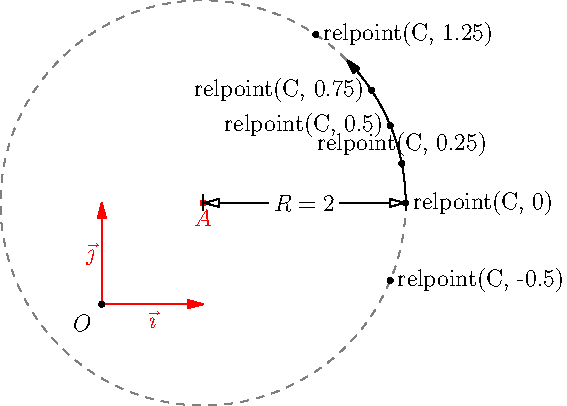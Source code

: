 import geometry;
size(10cm,0);

// currentcoordsys=cartesiansystem((1,2), i=(1,0.5), j=(-0.5,.75));
show(currentcoordsys, xpen=invisible);

point A=(1,1);
dot("$A$", A, S, red);

arc C=arc(circle(A, 2), 0, 45);
draw(C, Arrow);

/*<asyxml><view file="modules/geometry.asy" type="real" signature="degrees(arc)"/></asyxml>*/
write(degrees(C)); // Output is 225

draw(complementary(C), grey+dashed);
distance("$R=2$",A,point(C,0),0);

/*<asyxml><view file="modules/geometry.asy" type="point" signature="relpoint(arc,real)"/></asyxml>*/
dot("relpoint(C, 0)", relpoint(C,0),E);

/*<asyxml><view file="modules/geometry.asy" type="point" signature="point(arc,abscissa)"/></asyxml>*/
dot("relpoint(C, 0.25)", point(C,Relative(0.25)),N);// point(C,Relative(0.25)) is similar to relpoint(C,0.25)
dot("relpoint(C, -0.5)", relpoint(C,-0.5),E);
dot("relpoint(C, 0.5)",  relpoint(C,0.5),W);
dot("relpoint(C, 0.75)", relpoint(C,0.75),W);
dot("relpoint(C, 1.25)", relpoint(C,1.25),E);